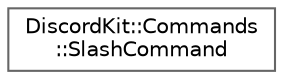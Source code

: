 digraph "Graphical Class Hierarchy"
{
 // LATEX_PDF_SIZE
  bgcolor="transparent";
  edge [fontname=Helvetica,fontsize=10,labelfontname=Helvetica,labelfontsize=10];
  node [fontname=Helvetica,fontsize=10,shape=box,height=0.2,width=0.4];
  rankdir="LR";
  Node0 [id="Node000000",label="DiscordKit::Commands\l::SlashCommand",height=0.2,width=0.4,color="grey40", fillcolor="white", style="filled",URL="$d0/d29/classDiscordKit_1_1Commands_1_1SlashCommand.html",tooltip=" "];
}
